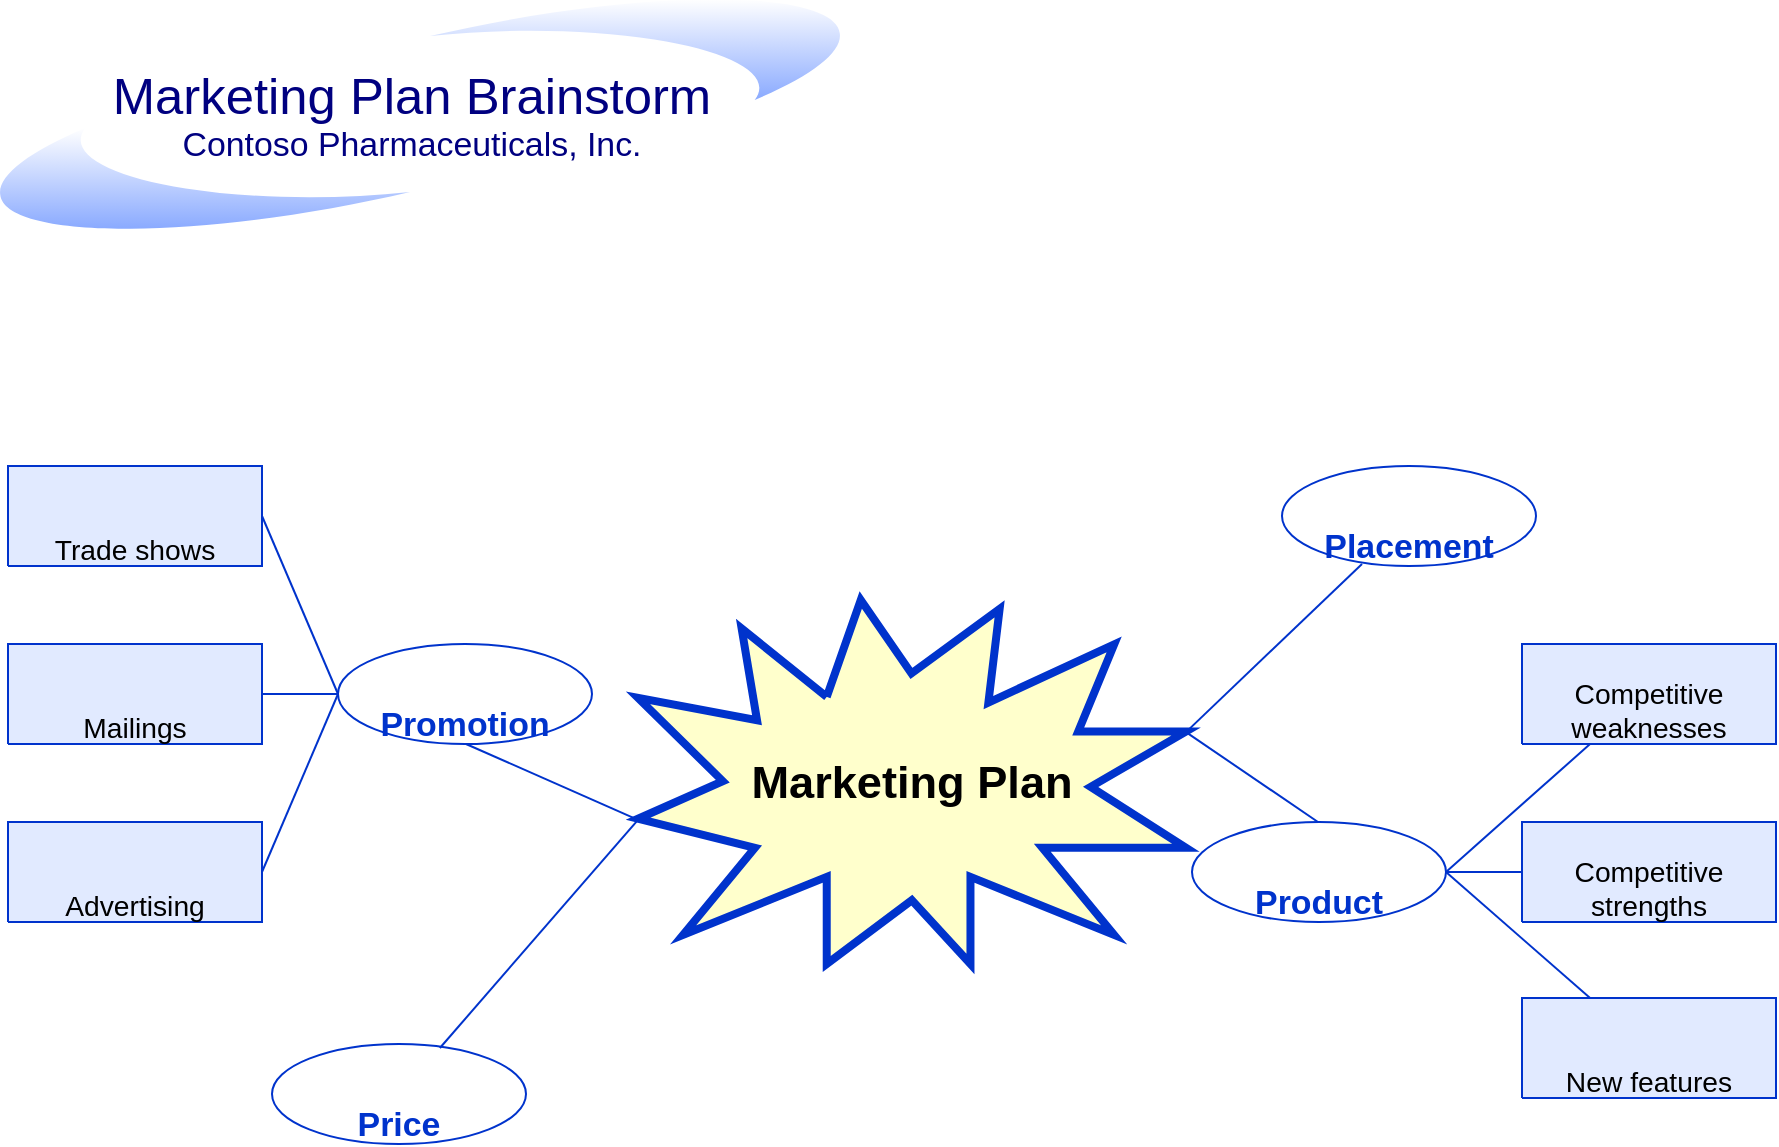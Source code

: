 <mxfile version="24.7.17">
  <diagram name="Page-1" id="kyq7bBJBfNhEh53pPwbD">
    <mxGraphModel dx="1122" dy="761" grid="1" gridSize="10" guides="1" tooltips="1" connect="1" arrows="1" fold="1" page="1" pageScale="1" pageWidth="827" pageHeight="1169" math="0" shadow="0">
      <root>
        <mxCell id="0" />
        <mxCell id="1" parent="0" />
        <UserObject label="&lt;div style=&quot;font-size: 1px&quot;&gt;&lt;font style=&quot;font-size:22.58px;font-family:Arial;color:#000000;direction:ltr;letter-spacing:0px;line-height:120%;opacity:1&quot;&gt;&lt;b&gt;Marketing Plan&lt;br/&gt;&lt;/b&gt;&lt;/font&gt;&lt;/div&gt;" tags="Background" id="zixSEY1ueGS7hRXWOopC-1">
          <mxCell style="verticalAlign=middle;align=center;overflow=width;vsdxID=1;fillColor=#ffffcc;gradientColor=none;shape=stencil(lVRdb4MwDPw1eT05cUic5677H5VKBxorFaX7+PcLQ9UaECm8GefOic+HFe+u1eFSKkPXvmvfy6/62FeKX5Qx9bkqu7qPkeK94t2p7cq3rr2dj+P35TAgh+ij/RwqfI88trB2YBn6GTPGwem/zOtIaOrzA8ESXJEQKAMOCGlxgpZlvCsQJgRYk8EzwuT1Au2XCeIg6QXaIHOBEJgTPDvoYpmgibbAxcAl+ELfL1xV3gko065neNlCmOsTDCg3gWgHnxC8A7kthHtPiw5K4VEym7HQ3NDZ+nP4k/cLjNkikNFTBz0ZwWTABAoZPxSwqTxRML+6evzXJaNlfLtPm2UG5ewpCDpVE5IRZ8X2icH/7jrVTTOuvsfz6a6LqXFP8v4X);strokeColor=#0033cc;strokeWidth=4;spacingTop=-3;spacingBottom=-3;spacingLeft=-3;spacingRight=-3;points=[[0,0.6,0],[1,0.36,0],[0.5,0.2,0],[0.5,0.82,0],[0.2,0.1,0],[0.87,0.11,0],[0.08,0.92,0],[0.87,0.92,0]];labelBackgroundColor=none;rounded=0;html=1;whiteSpace=wrap;" vertex="1" parent="1">
            <mxGeometry x="355" y="314" width="274" height="182" as="geometry" />
          </mxCell>
        </UserObject>
        <UserObject label="&lt;div style=&quot;font-size: 1px&quot;&gt;&lt;font style=&quot;font-size:16.93px;font-family:Arial;color:#0033cc;direction:ltr;letter-spacing:0px;line-height:120%;opacity:1&quot;&gt;&lt;b&gt;Placement&lt;br/&gt;&lt;/b&gt;&lt;/font&gt;&lt;/div&gt;" tags="Background" id="zixSEY1ueGS7hRXWOopC-2">
          <mxCell style="verticalAlign=bottom;align=center;overflow=width;vsdxID=2;fillColor=#ffffff;gradientColor=none;shape=stencil(vVHLDsIgEPwajiQI6RfU+h8bu22JCGRB2/69kG1iazx58DazM/vIjjBtmiCi0CplCjecbZ8nYc5Ca+snJJsLEqYTph0C4Ujh4XvmEaqzont41gkL96naodXKrGF6YSfQtUi0OXXDVlqPfJNP6usotUhYbJIUMmQb/GGrAxpRljVycDBuc1hKM2LclX8/7H9nFfB+82Cd45T2+mcspcSRmu4F);strokeColor=#0033cc;spacingTop=-3;spacingBottom=-3;spacingLeft=-3;spacingRight=-3;points=[[0.5,0,0],[0.5,1,0],[0.2,0.1,0],[0.2,0.9,0],[0.8,0.9,0],[0.8,0.1,0]];labelBackgroundColor=none;rounded=0;html=1;whiteSpace=wrap;" vertex="1" parent="1">
            <mxGeometry x="677" y="247" width="127" height="50" as="geometry" />
          </mxCell>
        </UserObject>
        <UserObject label="&lt;div style=&quot;font-size: 1px&quot;&gt;&lt;font style=&quot;font-size:16.93px;font-family:Arial;color:#0033cc;direction:ltr;letter-spacing:0px;line-height:120%;opacity:1&quot;&gt;&lt;b&gt;Product&lt;br/&gt;&lt;/b&gt;&lt;/font&gt;&lt;/div&gt;" tags="Background" id="zixSEY1ueGS7hRXWOopC-3">
          <mxCell style="verticalAlign=bottom;align=center;overflow=width;vsdxID=4;fillColor=#ffffff;gradientColor=none;shape=stencil(vVHLDsIgEPwajiQI6RfU+h8bu22JCGRB2/69kG1iazx58DazM/vIjjBtmiCi0CplCjecbZ8nYc5Ca+snJJsLEqYTph0C4Ujh4XvmEaqzont41gkL96naodXKrGF6YSfQtUi0OXXDVlqPfJNP6usotUhYbJIUMmQb/GGrAxpRljVycDBuc1hKM2LclX8/7H9nFfB+82Cd45T2+mcspcSRmu4F);strokeColor=#0033cc;spacingTop=-3;spacingBottom=-3;spacingLeft=-3;spacingRight=-3;points=[[0.5,0,0],[0.5,1,0],[0.2,0.1,0],[0.2,0.9,0],[0.8,0.9,0],[0.8,0.1,0]];labelBackgroundColor=none;rounded=0;html=1;whiteSpace=wrap;" vertex="1" parent="1">
            <mxGeometry x="632" y="425" width="127" height="50" as="geometry" />
          </mxCell>
        </UserObject>
        <UserObject label="&lt;div style=&quot;font-size: 1px&quot;&gt;&lt;font style=&quot;font-size:16.93px;font-family:Arial;color:#0033cc;direction:ltr;letter-spacing:0px;line-height:120%;opacity:1&quot;&gt;&lt;b&gt;Promotion&lt;br/&gt;&lt;/b&gt;&lt;/font&gt;&lt;/div&gt;" tags="Background" id="zixSEY1ueGS7hRXWOopC-4">
          <mxCell style="verticalAlign=bottom;align=center;overflow=width;vsdxID=6;fillColor=#ffffff;gradientColor=none;shape=stencil(vVHLDsIgEPwajiQI6RfU+h8bu22JCGRB2/69kG1iazx58DazM/vIjjBtmiCi0CplCjecbZ8nYc5Ca+snJJsLEqYTph0C4Ujh4XvmEaqzont41gkL96naodXKrGF6YSfQtUi0OXXDVlqPfJNP6usotUhYbJIUMmQb/GGrAxpRljVycDBuc1hKM2LclX8/7H9nFfB+82Cd45T2+mcspcSRmu4F);strokeColor=#0033cc;spacingTop=-3;spacingBottom=-3;spacingLeft=-3;spacingRight=-3;points=[[0.5,0,0],[0.5,1,0],[0.2,0.1,0],[0.2,0.9,0],[0.8,0.9,0],[0.8,0.1,0]];labelBackgroundColor=none;rounded=0;html=1;whiteSpace=wrap;" vertex="1" parent="1">
            <mxGeometry x="205" y="336" width="127" height="50" as="geometry" />
          </mxCell>
        </UserObject>
        <UserObject label="&lt;div style=&quot;font-size: 1px&quot;&gt;&lt;font style=&quot;font-size:16.93px;font-family:Arial;color:#0033cc;direction:ltr;letter-spacing:0px;line-height:120%;opacity:1&quot;&gt;&lt;b&gt;Price&lt;br/&gt;&lt;/b&gt;&lt;/font&gt;&lt;/div&gt;" tags="Background" id="zixSEY1ueGS7hRXWOopC-5">
          <mxCell style="verticalAlign=bottom;align=center;overflow=width;vsdxID=8;fillColor=#ffffff;gradientColor=none;shape=stencil(vVHLDsIgEPwajiQI6RfU+h8bu22JCGRB2/69kG1iazx58DazM/vIjjBtmiCi0CplCjecbZ8nYc5Ca+snJJsLEqYTph0C4Ujh4XvmEaqzont41gkL96naodXKrGF6YSfQtUi0OXXDVlqPfJNP6usotUhYbJIUMmQb/GGrAxpRljVycDBuc1hKM2LclX8/7H9nFfB+82Cd45T2+mcspcSRmu4F);strokeColor=#0033cc;spacingTop=-3;spacingBottom=-3;spacingLeft=-3;spacingRight=-3;points=[[0.5,0,0],[0.5,1,0],[0.2,0.1,0],[0.2,0.9,0],[0.8,0.9,0],[0.8,0.1,0]];labelBackgroundColor=none;rounded=0;html=1;whiteSpace=wrap;" vertex="1" parent="1">
            <mxGeometry x="172" y="536" width="127" height="50" as="geometry" />
          </mxCell>
        </UserObject>
        <UserObject label="&lt;div style=&quot;font-size: 1px&quot;&gt;&lt;font style=&quot;font-size:14.11px;font-family:Arial;color:#000000;direction:ltr;letter-spacing:0px;line-height:120%;opacity:1&quot;&gt;Competitive weaknesses&lt;br/&gt;&lt;/font&gt;&lt;/div&gt;" tags="Background" id="zixSEY1ueGS7hRXWOopC-6">
          <mxCell style="verticalAlign=bottom;align=center;overflow=width;vsdxID=10;fillColor=#e1eaff;gradientColor=none;shape=stencil(UzV2Ls5ILEhVNTIoLinKz04tz0wpyVA1dlE1MsrMy0gtyiwBslSNXVWNndPyi1LTi/JL81Ig/IJEkEoQKze/DGRCBUSfAUiHkUElhGdoAOG7QZTmZObhVIpHIcwUMpSS4AA0pUAGwo9pmTk5kCBClkcPE6AQJDyNXQE=);strokeColor=#0033cc;spacingTop=-3;spacingBottom=-3;spacingLeft=-3;spacingRight=-3;points=[[0.5,0,0],[0.5,1,0],[0.2,0,0],[0.2,1,0],[0.8,1,0],[0.8,0,0]];labelBackgroundColor=none;rounded=0;html=1;whiteSpace=wrap;" vertex="1" parent="1">
            <mxGeometry x="797" y="336" width="127" height="50" as="geometry" />
          </mxCell>
        </UserObject>
        <UserObject label="&lt;div style=&quot;font-size: 1px&quot;&gt;&lt;font style=&quot;font-size:14.11px;font-family:Arial;color:#000000;direction:ltr;letter-spacing:0px;line-height:120%;opacity:1&quot;&gt;Competitive strengths&lt;br/&gt;&lt;/font&gt;&lt;/div&gt;" tags="Background" id="zixSEY1ueGS7hRXWOopC-7">
          <mxCell style="verticalAlign=bottom;align=center;overflow=width;vsdxID=12;fillColor=#e1eaff;gradientColor=none;shape=stencil(UzV2Ls5ILEhVNTIoLinKz04tz0wpyVA1dlE1MsrMy0gtyiwBslSNXVWNndPyi1LTi/JL81Ig/IJEkEoQKze/DGRCBUSfAUiHkUElhGdoAOG7QZTmZObhVIpHIcwUMpSS4AA0pUAGwo9pmTk5kCBClkcPE6AQJDyNXQE=);strokeColor=#0033cc;spacingTop=-3;spacingBottom=-3;spacingLeft=-3;spacingRight=-3;points=[[0.5,0,0],[0.5,1,0],[0.2,0,0],[0.2,1,0],[0.8,1,0],[0.8,0,0]];labelBackgroundColor=none;rounded=0;html=1;whiteSpace=wrap;" vertex="1" parent="1">
            <mxGeometry x="797" y="425" width="127" height="50" as="geometry" />
          </mxCell>
        </UserObject>
        <UserObject label="&lt;div style=&quot;font-size: 1px&quot;&gt;&lt;font style=&quot;font-size:14.11px;font-family:Arial;color:#000000;direction:ltr;letter-spacing:0px;line-height:120%;opacity:1&quot;&gt;New features&lt;br/&gt;&lt;/font&gt;&lt;/div&gt;" tags="Background" id="zixSEY1ueGS7hRXWOopC-8">
          <mxCell style="verticalAlign=bottom;align=center;overflow=width;vsdxID=14;fillColor=#e1eaff;gradientColor=none;shape=stencil(UzV2Ls5ILEhVNTIoLinKz04tz0wpyVA1dlE1MsrMy0gtyiwBslSNXVWNndPyi1LTi/JL81Ig/IJEkEoQKze/DGRCBUSfAUiHkUElhGdoAOG7QZTmZObhVIpHIcwUMpSS4AA0pUAGwo9pmTk5kCBClkcPE6AQJDyNXQE=);strokeColor=#0033cc;spacingTop=-3;spacingBottom=-3;spacingLeft=-3;spacingRight=-3;points=[[0.5,0,0],[0.5,1,0],[0.2,0,0],[0.2,1,0],[0.8,1,0],[0.8,0,0]];labelBackgroundColor=none;rounded=0;html=1;whiteSpace=wrap;" vertex="1" parent="1">
            <mxGeometry x="797" y="513" width="127" height="50" as="geometry" />
          </mxCell>
        </UserObject>
        <UserObject label="&lt;div style=&quot;font-size: 1px&quot;&gt;&lt;font style=&quot;font-size:14.11px;font-family:Arial;color:#000000;direction:ltr;letter-spacing:0px;line-height:120%;opacity:1&quot;&gt;Trade shows&lt;br/&gt;&lt;/font&gt;&lt;/div&gt;" tags="Background" id="zixSEY1ueGS7hRXWOopC-9">
          <mxCell style="verticalAlign=bottom;align=center;overflow=width;vsdxID=16;fillColor=#e1eaff;gradientColor=none;shape=stencil(UzV2Ls5ILEhVNTIoLinKz04tz0wpyVA1dlE1MsrMy0gtyiwBslSNXVWNndPyi1LTi/JL81Ig/IJEkEoQKze/DGRCBUSfAUiHkUElhGdoAOG7QZTmZObhVIpHIcwUMpSS4AA0pUAGwo9pmTk5kCBClkcPE6AQJDyNXQE=);strokeColor=#0033cc;spacingTop=-3;spacingBottom=-3;spacingLeft=-3;spacingRight=-3;points=[[0.5,0,0],[0.5,1,0],[0.2,0,0],[0.2,1,0],[0.8,1,0],[0.8,0,0]];labelBackgroundColor=none;rounded=0;html=1;whiteSpace=wrap;" vertex="1" parent="1">
            <mxGeometry x="40" y="247" width="127" height="50" as="geometry" />
          </mxCell>
        </UserObject>
        <UserObject label="&lt;div style=&quot;font-size: 1px&quot;&gt;&lt;font style=&quot;font-size:14.11px;font-family:Arial;color:#000000;direction:ltr;letter-spacing:0px;line-height:120%;opacity:1&quot;&gt;Mailings&lt;br/&gt;&lt;/font&gt;&lt;/div&gt;" tags="Background" id="zixSEY1ueGS7hRXWOopC-10">
          <mxCell style="verticalAlign=bottom;align=center;overflow=width;vsdxID=18;fillColor=#e1eaff;gradientColor=none;shape=stencil(UzV2Ls5ILEhVNTIoLinKz04tz0wpyVA1dlE1MsrMy0gtyiwBslSNXVWNndPyi1LTi/JL81Ig/IJEkEoQKze/DGRCBUSfAUiHkUElhGdoAOG7QZTmZObhVIpHIcwUMpSS4AA0pUAGwo9pmTk5kCBClkcPE6AQJDyNXQE=);strokeColor=#0033cc;spacingTop=-3;spacingBottom=-3;spacingLeft=-3;spacingRight=-3;points=[[0.5,0,0],[0.5,1,0],[0.2,0,0],[0.2,1,0],[0.8,1,0],[0.8,0,0]];labelBackgroundColor=none;rounded=0;html=1;whiteSpace=wrap;" vertex="1" parent="1">
            <mxGeometry x="40" y="336" width="127" height="50" as="geometry" />
          </mxCell>
        </UserObject>
        <UserObject label="&lt;div style=&quot;font-size: 1px&quot;&gt;&lt;font style=&quot;font-size:14.11px;font-family:Arial;color:#000000;direction:ltr;letter-spacing:0px;line-height:120%;opacity:1&quot;&gt;Advertising&lt;br/&gt;&lt;/font&gt;&lt;/div&gt;" tags="Background" id="zixSEY1ueGS7hRXWOopC-11">
          <mxCell style="verticalAlign=bottom;align=center;overflow=width;vsdxID=20;fillColor=#e1eaff;gradientColor=none;shape=stencil(UzV2Ls5ILEhVNTIoLinKz04tz0wpyVA1dlE1MsrMy0gtyiwBslSNXVWNndPyi1LTi/JL81Ig/IJEkEoQKze/DGRCBUSfAUiHkUElhGdoAOG7QZTmZObhVIpHIcwUMpSS4AA0pUAGwo9pmTk5kCBClkcPE6AQJDyNXQE=);strokeColor=#0033cc;spacingTop=-3;spacingBottom=-3;spacingLeft=-3;spacingRight=-3;points=[[0.5,0,0],[0.5,1,0],[0.2,0,0],[0.2,1,0],[0.8,1,0],[0.8,0,0]];labelBackgroundColor=none;rounded=0;html=1;whiteSpace=wrap;" vertex="1" parent="1">
            <mxGeometry x="40" y="425" width="127" height="50" as="geometry" />
          </mxCell>
        </UserObject>
        <UserObject label="" tags="Background" id="zixSEY1ueGS7hRXWOopC-12">
          <mxCell style="vsdxID=23;fillColor=none;gradientColor=none;strokeColor=none;spacingTop=-3;spacingBottom=-3;spacingLeft=-3;spacingRight=-3;points=[];labelBackgroundColor=none;rounded=0;html=1;whiteSpace=wrap;" vertex="1" parent="1">
            <mxGeometry x="84" y="40" width="317" height="63" as="geometry" />
          </mxCell>
        </UserObject>
        <mxCell id="zixSEY1ueGS7hRXWOopC-13" style="vsdxID=24;fillColor=#FFFFFF;gradientColor=#8aaaff;shape=stencil(vZPPTsMwDMafJsdadsLy5zzGe0QsbSNKU6WFlbcnJZFYqDaJA9zsz5/t38Fm4jj3dnKM47zE8OIu/rz0TDwyzv3Yu+iXFDFxYuLYhui6GN7Gc84nuzm36DW8bxPW3McRNG1dHD+ygl/ZUzbb+JwqsZg1guLZHItbEZgiFRMCymqglKCKsjZ29XMTw2IXH8ZcJ2ngoLJhsLFzTdratIPtroFwvjg37eSbnLTnpIqTEGtMAdr8K+bBgNI1piQgVWMakLoCJQ78HqfSYH7PSXc55cOOE0XFeeuQ/g4yBd9X3fphyE9xXf/5BUnKHyROnw==);strokeColor=none;spacingTop=-3;spacingBottom=-3;spacingLeft=-3;spacingRight=-3;points=[];labelBackgroundColor=none;rounded=0;html=1;whiteSpace=wrap;" vertex="1" parent="zixSEY1ueGS7hRXWOopC-12">
          <mxGeometry x="-48" y="38" width="205" height="50" as="geometry" />
        </mxCell>
        <mxCell id="zixSEY1ueGS7hRXWOopC-14" style="vsdxID=25;fillColor=#FFFFFF;gradientColor=#8aaaff;shape=stencil(vZPBbsMgDIafhmMsDGmIz133HqglCVoWIsLW7O1LBtLKqkXaYbvZv/2bT4CZPC6Dng0TfAnevZirvYSByScmhJ0G422IEZMnJo+d86b37m26pHzWW+cWvbr3bcKafHxzCP6RMtkA4qfynJq1P8eqz80HAtUmg8+OBgFVknJTy0GKYmqrILvWSq92qbwLOlg3pTKqFijPGLXvTRVPrbpR9wXicjVmvpP3OZv6gZPLglMRIBWcyPm/YsabUqLEVAgkCkwioLp8JAmi3gNtCA6/B+X7oPgIigXoTz/p7yBj8PWtOzuOaSvu69/XIEppheTpBg==);strokeColor=none;spacingTop=-3;spacingBottom=-3;spacingLeft=-3;spacingRight=-3;points=[];labelBackgroundColor=none;rounded=0;html=1;whiteSpace=wrap;" vertex="1" parent="zixSEY1ueGS7hRXWOopC-12">
          <mxGeometry x="167" y="-26" width="205" height="50" as="geometry" />
        </mxCell>
        <mxCell id="zixSEY1ueGS7hRXWOopC-15" value="&lt;div style=&quot;font-size: 1px&quot;&gt;&lt;font style=&quot;font-size:25.4px;font-family:Arial;color:#000080;direction:ltr;letter-spacing:0px;line-height:120%;opacity:1&quot;&gt;Marketing Plan Brainstorm&lt;br/&gt;&lt;/font&gt;&lt;font style=&quot;font-size:16.93px;font-family:Arial;color:#000080;direction:ltr;letter-spacing:0px;line-height:120%;opacity:1&quot;&gt;Contoso Pharmaceuticals, Inc.&lt;br/&gt;&lt;/font&gt;&lt;/div&gt;" style="verticalAlign=middle;align=center;overflow=width;vsdxID=26;fillColor=none;gradientColor=none;shape=stencil(nZBLDoAgDERP0z3SIyjew0SURgSD+Lu9kMZoXLhwN9O+tukAlrNpJg1SzDH4QW/URgNYgZTkjA4UkwJUgGXng+6DX1zLfmoymdXo17xh5zmRJ6Q42BWCfc2oJfdAr+Yv+AP9Cb7OJ3H/2JG1HNGz/84klThPVCc=);strokeColor=none;spacingTop=-3;spacingBottom=-3;spacingLeft=-3;spacingRight=-3;points=[];labelBackgroundColor=none;rounded=0;html=1;whiteSpace=wrap;" vertex="1" parent="zixSEY1ueGS7hRXWOopC-12">
          <mxGeometry x="5" y="6" width="306" height="50" as="geometry" />
        </mxCell>
        <UserObject label="" tags="Connector" id="zixSEY1ueGS7hRXWOopC-16">
          <mxCell style="vsdxID=19;edgeStyle=none;startArrow=none;endArrow=none;startSize=5;endSize=5;strokeColor=#0033cc;spacingTop=0;spacingBottom=0;spacingLeft=0;spacingRight=0;verticalAlign=middle;html=1;labelBackgroundColor=#ffffff;rounded=0;exitX=0;exitY=0.5;exitDx=0;exitDy=0;exitPerimeter=0;entryX=1;entryY=0.5;entryDx=0;entryDy=0;entryPerimeter=0;" edge="1" parent="1" source="zixSEY1ueGS7hRXWOopC-4" target="zixSEY1ueGS7hRXWOopC-10">
            <mxGeometry relative="1" as="geometry">
              <mxPoint x="-1" as="offset" />
              <Array as="points" />
            </mxGeometry>
          </mxCell>
        </UserObject>
        <UserObject label="" tags="Connector" id="zixSEY1ueGS7hRXWOopC-17">
          <mxCell style="vsdxID=15;edgeStyle=none;startArrow=none;endArrow=none;startSize=5;endSize=5;strokeColor=#0033cc;spacingTop=0;spacingBottom=0;spacingLeft=0;spacingRight=0;verticalAlign=middle;html=1;labelBackgroundColor=#ffffff;rounded=0;exitX=1;exitY=0.5;exitDx=0;exitDy=0;exitPerimeter=0;entryX=0.268;entryY=0;entryDx=0;entryDy=0;entryPerimeter=0;" edge="1" parent="1" source="zixSEY1ueGS7hRXWOopC-3" target="zixSEY1ueGS7hRXWOopC-8">
            <mxGeometry relative="1" as="geometry">
              <mxPoint as="offset" />
              <Array as="points" />
            </mxGeometry>
          </mxCell>
        </UserObject>
        <UserObject label="" tags="Connector" id="zixSEY1ueGS7hRXWOopC-18">
          <mxCell style="vsdxID=3;edgeStyle=none;startArrow=none;endArrow=none;startSize=5;endSize=5;strokeColor=#0033cc;spacingTop=0;spacingBottom=0;spacingLeft=0;spacingRight=0;verticalAlign=middle;html=1;labelBackgroundColor=#ffffff;rounded=0;exitX=1;exitY=0.363;exitDx=0;exitDy=0;exitPerimeter=0;entryX=0.315;entryY=0.98;entryDx=0;entryDy=0;entryPerimeter=0;" edge="1" parent="1" source="zixSEY1ueGS7hRXWOopC-1" target="zixSEY1ueGS7hRXWOopC-2">
            <mxGeometry relative="1" as="geometry">
              <mxPoint x="-1" as="offset" />
              <Array as="points" />
            </mxGeometry>
          </mxCell>
        </UserObject>
        <UserObject label="" tags="Connector" id="zixSEY1ueGS7hRXWOopC-19">
          <mxCell style="vsdxID=5;edgeStyle=none;startArrow=none;endArrow=none;startSize=5;endSize=5;strokeColor=#0033cc;spacingTop=0;spacingBottom=0;spacingLeft=0;spacingRight=0;verticalAlign=middle;html=1;labelBackgroundColor=#ffffff;rounded=0;exitX=1;exitY=0.363;exitDx=0;exitDy=0;exitPerimeter=0;entryX=0.496;entryY=0;entryDx=0;entryDy=0;entryPerimeter=0;" edge="1" parent="1" source="zixSEY1ueGS7hRXWOopC-1" target="zixSEY1ueGS7hRXWOopC-3">
            <mxGeometry relative="1" as="geometry">
              <mxPoint x="-1" y="-1" as="offset" />
              <Array as="points" />
            </mxGeometry>
          </mxCell>
        </UserObject>
        <UserObject label="" tags="Connector" id="zixSEY1ueGS7hRXWOopC-20">
          <mxCell style="vsdxID=7;edgeStyle=none;startArrow=none;endArrow=none;startSize=5;endSize=5;strokeColor=#0033cc;spacingTop=0;spacingBottom=0;spacingLeft=0;spacingRight=0;verticalAlign=middle;html=1;labelBackgroundColor=#ffffff;rounded=0;exitX=0;exitY=0.604;exitDx=0;exitDy=0;exitPerimeter=0;entryX=0.504;entryY=1;entryDx=0;entryDy=0;entryPerimeter=0;" edge="1" parent="1" source="zixSEY1ueGS7hRXWOopC-1" target="zixSEY1ueGS7hRXWOopC-4">
            <mxGeometry relative="1" as="geometry">
              <mxPoint x="-1" y="-1" as="offset" />
              <Array as="points" />
            </mxGeometry>
          </mxCell>
        </UserObject>
        <UserObject label="" tags="Connector" id="zixSEY1ueGS7hRXWOopC-21">
          <mxCell style="vsdxID=9;edgeStyle=none;startArrow=none;endArrow=none;startSize=5;endSize=5;strokeColor=#0033cc;spacingTop=0;spacingBottom=0;spacingLeft=0;spacingRight=0;verticalAlign=middle;html=1;labelBackgroundColor=#ffffff;rounded=0;exitX=0;exitY=0.604;exitDx=0;exitDy=0;exitPerimeter=0;entryX=0.661;entryY=0.04;entryDx=0;entryDy=0;entryPerimeter=0;" edge="1" parent="1" source="zixSEY1ueGS7hRXWOopC-1" target="zixSEY1ueGS7hRXWOopC-5">
            <mxGeometry relative="1" as="geometry">
              <mxPoint x="-1" as="offset" />
              <Array as="points" />
            </mxGeometry>
          </mxCell>
        </UserObject>
        <UserObject label="" tags="Connector" id="zixSEY1ueGS7hRXWOopC-22">
          <mxCell style="vsdxID=11;edgeStyle=none;startArrow=none;endArrow=none;startSize=5;endSize=5;strokeColor=#0033cc;spacingTop=0;spacingBottom=0;spacingLeft=0;spacingRight=0;verticalAlign=middle;html=1;labelBackgroundColor=#ffffff;rounded=0;exitX=1;exitY=0.5;exitDx=0;exitDy=0;exitPerimeter=0;entryX=0.268;entryY=1;entryDx=0;entryDy=0;entryPerimeter=0;" edge="1" parent="1" source="zixSEY1ueGS7hRXWOopC-3" target="zixSEY1ueGS7hRXWOopC-6">
            <mxGeometry relative="1" as="geometry">
              <mxPoint y="-1" as="offset" />
              <Array as="points" />
            </mxGeometry>
          </mxCell>
        </UserObject>
        <UserObject label="" tags="Connector" id="zixSEY1ueGS7hRXWOopC-23">
          <mxCell style="vsdxID=21;edgeStyle=none;startArrow=none;endArrow=none;startSize=5;endSize=5;strokeColor=#0033cc;spacingTop=0;spacingBottom=0;spacingLeft=0;spacingRight=0;verticalAlign=middle;html=1;labelBackgroundColor=#ffffff;rounded=0;exitX=0;exitY=0.5;exitDx=0;exitDy=0;exitPerimeter=0;entryX=1;entryY=0.5;entryDx=0;entryDy=0;entryPerimeter=0;" edge="1" parent="1" source="zixSEY1ueGS7hRXWOopC-4" target="zixSEY1ueGS7hRXWOopC-11">
            <mxGeometry relative="1" as="geometry">
              <mxPoint x="-1" as="offset" />
              <Array as="points" />
            </mxGeometry>
          </mxCell>
        </UserObject>
        <UserObject label="" tags="Connector" id="zixSEY1ueGS7hRXWOopC-24">
          <mxCell style="vsdxID=17;edgeStyle=none;startArrow=none;endArrow=none;startSize=5;endSize=5;strokeColor=#0033cc;spacingTop=0;spacingBottom=0;spacingLeft=0;spacingRight=0;verticalAlign=middle;html=1;labelBackgroundColor=#ffffff;rounded=0;exitX=0;exitY=0.5;exitDx=0;exitDy=0;exitPerimeter=0;entryX=1;entryY=0.5;entryDx=0;entryDy=0;entryPerimeter=0;" edge="1" parent="1" source="zixSEY1ueGS7hRXWOopC-4" target="zixSEY1ueGS7hRXWOopC-9">
            <mxGeometry relative="1" as="geometry">
              <mxPoint x="-1" y="-1" as="offset" />
              <Array as="points" />
            </mxGeometry>
          </mxCell>
        </UserObject>
        <UserObject label="" tags="Connector" id="zixSEY1ueGS7hRXWOopC-25">
          <mxCell style="vsdxID=13;edgeStyle=none;startArrow=none;endArrow=none;startSize=5;endSize=5;strokeColor=#0033cc;spacingTop=0;spacingBottom=0;spacingLeft=0;spacingRight=0;verticalAlign=middle;html=1;labelBackgroundColor=#ffffff;rounded=0;exitX=1;exitY=0.5;exitDx=0;exitDy=0;exitPerimeter=0;entryX=0;entryY=0.5;entryDx=0;entryDy=0;entryPerimeter=0;" edge="1" parent="1" source="zixSEY1ueGS7hRXWOopC-3" target="zixSEY1ueGS7hRXWOopC-7">
            <mxGeometry relative="1" as="geometry">
              <mxPoint as="offset" />
              <Array as="points" />
            </mxGeometry>
          </mxCell>
        </UserObject>
      </root>
    </mxGraphModel>
  </diagram>
</mxfile>
